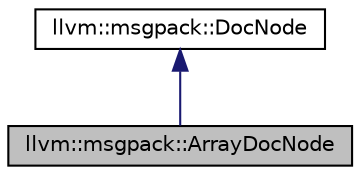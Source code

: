 digraph "llvm::msgpack::ArrayDocNode"
{
 // LATEX_PDF_SIZE
  bgcolor="transparent";
  edge [fontname="Helvetica",fontsize="10",labelfontname="Helvetica",labelfontsize="10"];
  node [fontname="Helvetica",fontsize="10",shape=record];
  Node1 [label="llvm::msgpack::ArrayDocNode",height=0.2,width=0.4,color="black", fillcolor="grey75", style="filled", fontcolor="black",tooltip="A DocNode that is an array."];
  Node2 -> Node1 [dir="back",color="midnightblue",fontsize="10",style="solid",fontname="Helvetica"];
  Node2 [label="llvm::msgpack::DocNode",height=0.2,width=0.4,color="black",URL="$classllvm_1_1msgpack_1_1DocNode.html",tooltip="A node in a MsgPack Document."];
}
